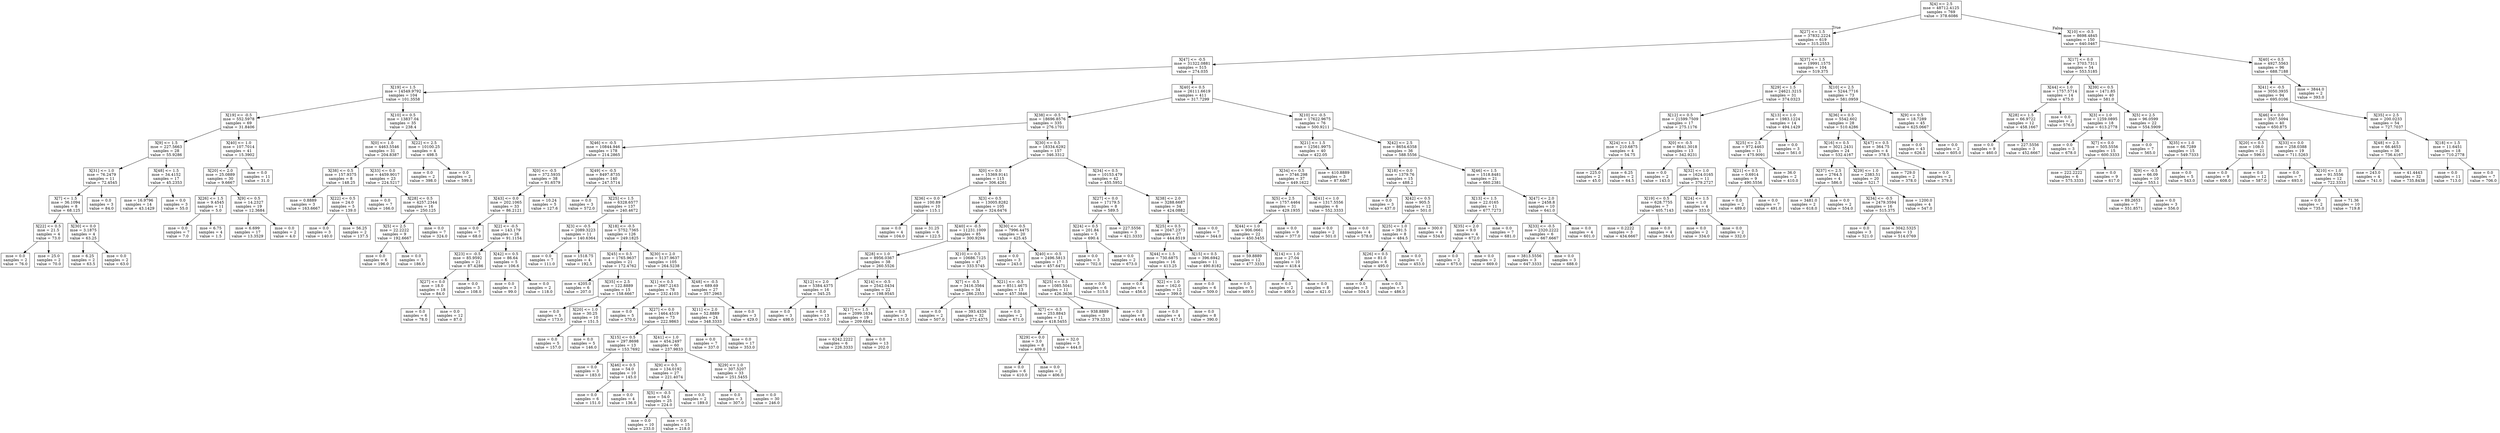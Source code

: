 digraph Tree {
node [shape=box] ;
0 [label="X[4] <= 2.5\nmse = 48712.4125\nsamples = 769\nvalue = 378.6086"] ;
1 [label="X[27] <= 1.5\nmse = 37832.2224\nsamples = 619\nvalue = 315.2553"] ;
0 -> 1 [labeldistance=2.5, labelangle=45, headlabel="True"] ;
2 [label="X[47] <= -0.5\nmse = 31322.0881\nsamples = 515\nvalue = 274.035"] ;
1 -> 2 ;
3 [label="X[19] <= 1.5\nmse = 14549.9792\nsamples = 104\nvalue = 101.3558"] ;
2 -> 3 ;
4 [label="X[19] <= -0.5\nmse = 552.5978\nsamples = 69\nvalue = 31.8406"] ;
3 -> 4 ;
5 [label="X[9] <= 1.5\nmse = 227.5663\nsamples = 28\nvalue = 55.9286"] ;
4 -> 5 ;
6 [label="X[31] <= 1.0\nmse = 76.2479\nsamples = 11\nvalue = 72.4545"] ;
5 -> 6 ;
7 [label="X[7] <= 1.5\nmse = 36.1094\nsamples = 8\nvalue = 68.125"] ;
6 -> 7 ;
8 [label="X[22] <= 0.5\nmse = 21.5\nsamples = 4\nvalue = 73.0"] ;
7 -> 8 ;
9 [label="mse = 0.0\nsamples = 2\nvalue = 76.0"] ;
8 -> 9 ;
10 [label="mse = 25.0\nsamples = 2\nvalue = 70.0"] ;
8 -> 10 ;
11 [label="X[30] <= 0.0\nmse = 3.1875\nsamples = 4\nvalue = 63.25"] ;
7 -> 11 ;
12 [label="mse = 6.25\nsamples = 2\nvalue = 63.5"] ;
11 -> 12 ;
13 [label="mse = 0.0\nsamples = 2\nvalue = 63.0"] ;
11 -> 13 ;
14 [label="mse = 0.0\nsamples = 3\nvalue = 84.0"] ;
6 -> 14 ;
15 [label="X[48] <= 1.5\nmse = 34.4152\nsamples = 17\nvalue = 45.2353"] ;
5 -> 15 ;
16 [label="mse = 16.9796\nsamples = 14\nvalue = 43.1429"] ;
15 -> 16 ;
17 [label="mse = 0.0\nsamples = 3\nvalue = 55.0"] ;
15 -> 17 ;
18 [label="X[40] <= 1.0\nmse = 107.7014\nsamples = 41\nvalue = 15.3902"] ;
4 -> 18 ;
19 [label="X[20] <= 2.0\nmse = 25.0889\nsamples = 30\nvalue = 9.6667"] ;
18 -> 19 ;
20 [label="X[26] <= 1.5\nmse = 9.4545\nsamples = 11\nvalue = 5.0"] ;
19 -> 20 ;
21 [label="mse = 0.0\nsamples = 7\nvalue = 7.0"] ;
20 -> 21 ;
22 [label="mse = 6.75\nsamples = 4\nvalue = 1.5"] ;
20 -> 22 ;
23 [label="X[9] <= 0.5\nmse = 14.2327\nsamples = 19\nvalue = 12.3684"] ;
19 -> 23 ;
24 [label="mse = 6.699\nsamples = 17\nvalue = 13.3529"] ;
23 -> 24 ;
25 [label="mse = 0.0\nsamples = 2\nvalue = 4.0"] ;
23 -> 25 ;
26 [label="mse = 0.0\nsamples = 11\nvalue = 31.0"] ;
18 -> 26 ;
27 [label="X[10] <= 0.5\nmse = 13837.04\nsamples = 35\nvalue = 238.4"] ;
3 -> 27 ;
28 [label="X[0] <= 1.0\nmse = 4463.5546\nsamples = 31\nvalue = 204.8387"] ;
27 -> 28 ;
29 [label="X[38] <= 0.5\nmse = 157.9375\nsamples = 8\nvalue = 148.25"] ;
28 -> 29 ;
30 [label="mse = 0.8889\nsamples = 3\nvalue = 163.6667"] ;
29 -> 30 ;
31 [label="X[22] <= 0.5\nmse = 24.0\nsamples = 5\nvalue = 139.0"] ;
29 -> 31 ;
32 [label="mse = 0.0\nsamples = 3\nvalue = 140.0"] ;
31 -> 32 ;
33 [label="mse = 56.25\nsamples = 2\nvalue = 137.5"] ;
31 -> 33 ;
34 [label="X[33] <= 0.0\nmse = 4459.9017\nsamples = 23\nvalue = 224.5217"] ;
28 -> 34 ;
35 [label="mse = 0.0\nsamples = 7\nvalue = 166.0"] ;
34 -> 35 ;
36 [label="X[28] <= 0.5\nmse = 4257.2344\nsamples = 16\nvalue = 250.125"] ;
34 -> 36 ;
37 [label="X[5] <= 2.5\nmse = 22.2222\nsamples = 9\nvalue = 192.6667"] ;
36 -> 37 ;
38 [label="mse = 0.0\nsamples = 6\nvalue = 196.0"] ;
37 -> 38 ;
39 [label="mse = 0.0\nsamples = 3\nvalue = 186.0"] ;
37 -> 39 ;
40 [label="mse = 0.0\nsamples = 7\nvalue = 324.0"] ;
36 -> 40 ;
41 [label="X[22] <= 2.5\nmse = 10100.25\nsamples = 4\nvalue = 498.5"] ;
27 -> 41 ;
42 [label="mse = 0.0\nsamples = 2\nvalue = 398.0"] ;
41 -> 42 ;
43 [label="mse = 0.0\nsamples = 2\nvalue = 599.0"] ;
41 -> 43 ;
44 [label="X[40] <= 0.5\nmse = 26111.6619\nsamples = 411\nvalue = 317.7299"] ;
2 -> 44 ;
45 [label="X[38] <= -0.5\nmse = 18696.8576\nsamples = 335\nvalue = 276.1701"] ;
44 -> 45 ;
46 [label="X[46] <= -0.5\nmse = 10844.946\nsamples = 178\nvalue = 214.2865"] ;
45 -> 46 ;
47 [label="X[0] <= -0.5\nmse = 372.5935\nsamples = 38\nvalue = 91.6579"] ;
46 -> 47 ;
48 [label="X[43] <= 0.0\nmse = 202.1065\nsamples = 33\nvalue = 86.2121"] ;
47 -> 48 ;
49 [label="mse = 0.0\nsamples = 7\nvalue = 68.0"] ;
48 -> 49 ;
50 [label="X[2] <= -0.5\nmse = 143.179\nsamples = 26\nvalue = 91.1154"] ;
48 -> 50 ;
51 [label="X[23] <= -0.5\nmse = 85.9592\nsamples = 21\nvalue = 87.4286"] ;
50 -> 51 ;
52 [label="X[27] <= 0.0\nmse = 18.0\nsamples = 18\nvalue = 84.0"] ;
51 -> 52 ;
53 [label="mse = 0.0\nsamples = 6\nvalue = 78.0"] ;
52 -> 53 ;
54 [label="mse = 0.0\nsamples = 12\nvalue = 87.0"] ;
52 -> 54 ;
55 [label="mse = 0.0\nsamples = 3\nvalue = 108.0"] ;
51 -> 55 ;
56 [label="X[42] <= 0.5\nmse = 86.64\nsamples = 5\nvalue = 106.6"] ;
50 -> 56 ;
57 [label="mse = 0.0\nsamples = 3\nvalue = 99.0"] ;
56 -> 57 ;
58 [label="mse = 0.0\nsamples = 2\nvalue = 118.0"] ;
56 -> 58 ;
59 [label="mse = 10.24\nsamples = 5\nvalue = 127.6"] ;
47 -> 59 ;
60 [label="X[49] <= -0.5\nmse = 8497.8735\nsamples = 140\nvalue = 247.5714"] ;
46 -> 60 ;
61 [label="mse = 0.0\nsamples = 3\nvalue = 572.0"] ;
60 -> 61 ;
62 [label="X[25] <= 1.5\nmse = 6328.6577\nsamples = 137\nvalue = 240.4672"] ;
60 -> 62 ;
63 [label="X[3] <= -0.5\nmse = 2089.3223\nsamples = 11\nvalue = 140.6364"] ;
62 -> 63 ;
64 [label="mse = 0.0\nsamples = 7\nvalue = 111.0"] ;
63 -> 64 ;
65 [label="mse = 1518.75\nsamples = 4\nvalue = 192.5"] ;
63 -> 65 ;
66 [label="X[18] <= -0.5\nmse = 5752.7365\nsamples = 126\nvalue = 249.1825"] ;
62 -> 66 ;
67 [label="X[45] <= 0.5\nmse = 1765.9637\nsamples = 21\nvalue = 172.4762"] ;
66 -> 67 ;
68 [label="mse = 4205.0\nsamples = 6\nvalue = 207.0"] ;
67 -> 68 ;
69 [label="X[35] <= 2.5\nmse = 122.8889\nsamples = 15\nvalue = 158.6667"] ;
67 -> 69 ;
70 [label="mse = 0.0\nsamples = 5\nvalue = 173.0"] ;
69 -> 70 ;
71 [label="X[20] <= 1.0\nmse = 30.25\nsamples = 10\nvalue = 151.5"] ;
69 -> 71 ;
72 [label="mse = 0.0\nsamples = 5\nvalue = 157.0"] ;
71 -> 72 ;
73 [label="mse = 0.0\nsamples = 5\nvalue = 146.0"] ;
71 -> 73 ;
74 [label="X[30] <= 2.0\nmse = 5137.9637\nsamples = 105\nvalue = 264.5238"] ;
66 -> 74 ;
75 [label="X[1] <= 0.5\nmse = 2667.2163\nsamples = 78\nvalue = 232.4103"] ;
74 -> 75 ;
76 [label="mse = 0.0\nsamples = 5\nvalue = 370.0"] ;
75 -> 76 ;
77 [label="X[27] <= 0.0\nmse = 1464.4519\nsamples = 73\nvalue = 222.9863"] ;
75 -> 77 ;
78 [label="X[15] <= 0.5\nmse = 297.8698\nsamples = 13\nvalue = 153.7692"] ;
77 -> 78 ;
79 [label="mse = 0.0\nsamples = 3\nvalue = 183.0"] ;
78 -> 79 ;
80 [label="X[46] <= 0.5\nmse = 54.0\nsamples = 10\nvalue = 145.0"] ;
78 -> 80 ;
81 [label="mse = 0.0\nsamples = 6\nvalue = 151.0"] ;
80 -> 81 ;
82 [label="mse = 0.0\nsamples = 4\nvalue = 136.0"] ;
80 -> 82 ;
83 [label="X[41] <= 1.0\nmse = 454.2497\nsamples = 60\nvalue = 237.9833"] ;
77 -> 83 ;
84 [label="X[9] <= 0.5\nmse = 134.0192\nsamples = 27\nvalue = 221.4074"] ;
83 -> 84 ;
85 [label="X[5] <= -0.5\nmse = 54.0\nsamples = 25\nvalue = 224.0"] ;
84 -> 85 ;
86 [label="mse = 0.0\nsamples = 10\nvalue = 233.0"] ;
85 -> 86 ;
87 [label="mse = 0.0\nsamples = 15\nvalue = 218.0"] ;
85 -> 87 ;
88 [label="mse = 0.0\nsamples = 2\nvalue = 189.0"] ;
84 -> 88 ;
89 [label="X[29] <= 1.0\nmse = 307.5207\nsamples = 33\nvalue = 251.5455"] ;
83 -> 89 ;
90 [label="mse = 0.0\nsamples = 3\nvalue = 307.0"] ;
89 -> 90 ;
91 [label="mse = 0.0\nsamples = 30\nvalue = 246.0"] ;
89 -> 91 ;
92 [label="X[48] <= -0.5\nmse = 689.69\nsamples = 27\nvalue = 357.2963"] ;
74 -> 92 ;
93 [label="X[11] <= 2.0\nmse = 52.8889\nsamples = 24\nvalue = 348.3333"] ;
92 -> 93 ;
94 [label="mse = 0.0\nsamples = 7\nvalue = 337.0"] ;
93 -> 94 ;
95 [label="mse = 0.0\nsamples = 17\nvalue = 353.0"] ;
93 -> 95 ;
96 [label="mse = 0.0\nsamples = 3\nvalue = 429.0"] ;
92 -> 96 ;
97 [label="X[30] <= 0.5\nmse = 18334.6292\nsamples = 157\nvalue = 346.3312"] ;
45 -> 97 ;
98 [label="X[0] <= 0.0\nmse = 15369.9141\nsamples = 115\nvalue = 306.4261"] ;
97 -> 98 ;
99 [label="X[36] <= 0.0\nmse = 100.89\nsamples = 10\nvalue = 115.1"] ;
98 -> 99 ;
100 [label="mse = 0.0\nsamples = 4\nvalue = 104.0"] ;
99 -> 100 ;
101 [label="mse = 31.25\nsamples = 6\nvalue = 122.5"] ;
99 -> 101 ;
102 [label="X[3] <= 0.5\nmse = 13005.8282\nsamples = 105\nvalue = 324.6476"] ;
98 -> 102 ;
103 [label="X[40] <= -0.5\nmse = 11231.1009\nsamples = 85\nvalue = 300.9294"] ;
102 -> 103 ;
104 [label="X[28] <= 1.0\nmse = 8956.0367\nsamples = 38\nvalue = 260.5526"] ;
103 -> 104 ;
105 [label="X[12] <= 2.0\nmse = 5384.4375\nsamples = 16\nvalue = 345.25"] ;
104 -> 105 ;
106 [label="mse = 0.0\nsamples = 3\nvalue = 498.0"] ;
105 -> 106 ;
107 [label="mse = 0.0\nsamples = 13\nvalue = 310.0"] ;
105 -> 107 ;
108 [label="X[14] <= -0.5\nmse = 2542.0434\nsamples = 22\nvalue = 198.9545"] ;
104 -> 108 ;
109 [label="X[17] <= 1.5\nmse = 2099.1634\nsamples = 19\nvalue = 209.6842"] ;
108 -> 109 ;
110 [label="mse = 6242.2222\nsamples = 6\nvalue = 226.3333"] ;
109 -> 110 ;
111 [label="mse = 0.0\nsamples = 13\nvalue = 202.0"] ;
109 -> 111 ;
112 [label="mse = 0.0\nsamples = 3\nvalue = 131.0"] ;
108 -> 112 ;
113 [label="X[10] <= 0.5\nmse = 10686.7125\nsamples = 47\nvalue = 333.5745"] ;
103 -> 113 ;
114 [label="X[7] <= -0.5\nmse = 3416.3564\nsamples = 34\nvalue = 286.2353"] ;
113 -> 114 ;
115 [label="mse = 0.0\nsamples = 2\nvalue = 507.0"] ;
114 -> 115 ;
116 [label="mse = 393.4336\nsamples = 32\nvalue = 272.4375"] ;
114 -> 116 ;
117 [label="X[21] <= -0.5\nmse = 8511.4675\nsamples = 13\nvalue = 457.3846"] ;
113 -> 117 ;
118 [label="mse = 0.0\nsamples = 2\nvalue = 671.0"] ;
117 -> 118 ;
119 [label="X[7] <= -0.5\nmse = 253.8843\nsamples = 11\nvalue = 418.5455"] ;
117 -> 119 ;
120 [label="X[29] <= 0.0\nmse = 3.0\nsamples = 8\nvalue = 409.0"] ;
119 -> 120 ;
121 [label="mse = 0.0\nsamples = 6\nvalue = 410.0"] ;
120 -> 121 ;
122 [label="mse = 0.0\nsamples = 2\nvalue = 406.0"] ;
120 -> 122 ;
123 [label="mse = 32.0\nsamples = 3\nvalue = 444.0"] ;
119 -> 123 ;
124 [label="X[30] <= -0.5\nmse = 7996.4475\nsamples = 20\nvalue = 425.45"] ;
102 -> 124 ;
125 [label="mse = 0.0\nsamples = 3\nvalue = 243.0"] ;
124 -> 125 ;
126 [label="X[40] <= -0.5\nmse = 2496.5813\nsamples = 17\nvalue = 457.6471"] ;
124 -> 126 ;
127 [label="X[25] <= 0.5\nmse = 1085.5041\nsamples = 11\nvalue = 426.3636"] ;
126 -> 127 ;
128 [label="mse = 938.8889\nsamples = 3\nvalue = 379.3333"] ;
127 -> 128 ;
129 [label="mse = 0.0\nsamples = 8\nvalue = 444.0"] ;
127 -> 129 ;
130 [label="mse = 0.0\nsamples = 6\nvalue = 515.0"] ;
126 -> 130 ;
131 [label="X[34] <= 0.5\nmse = 10153.479\nsamples = 42\nvalue = 455.5952"] ;
97 -> 131 ;
132 [label="X[27] <= 0.0\nmse = 17179.5\nsamples = 8\nvalue = 589.5"] ;
131 -> 132 ;
133 [label="X[24] <= 0.5\nmse = 201.84\nsamples = 5\nvalue = 690.4"] ;
132 -> 133 ;
134 [label="mse = 0.0\nsamples = 3\nvalue = 702.0"] ;
133 -> 134 ;
135 [label="mse = 0.0\nsamples = 2\nvalue = 673.0"] ;
133 -> 135 ;
136 [label="mse = 227.5556\nsamples = 3\nvalue = 421.3333"] ;
132 -> 136 ;
137 [label="X[38] <= 2.0\nmse = 3288.6687\nsamples = 34\nvalue = 424.0882"] ;
131 -> 137 ;
138 [label="X[25] <= 0.5\nmse = 2047.2373\nsamples = 27\nvalue = 444.8519"] ;
137 -> 138 ;
139 [label="X[44] <= 1.5\nmse = 730.6875\nsamples = 16\nvalue = 413.25"] ;
138 -> 139 ;
140 [label="mse = 0.0\nsamples = 4\nvalue = 456.0"] ;
139 -> 140 ;
141 [label="X[2] <= 1.0\nmse = 162.0\nsamples = 12\nvalue = 399.0"] ;
139 -> 141 ;
142 [label="mse = 0.0\nsamples = 4\nvalue = 417.0"] ;
141 -> 142 ;
143 [label="mse = 0.0\nsamples = 8\nvalue = 390.0"] ;
141 -> 143 ;
144 [label="X[15] <= 0.5\nmse = 396.6942\nsamples = 11\nvalue = 490.8182"] ;
138 -> 144 ;
145 [label="mse = 0.0\nsamples = 6\nvalue = 509.0"] ;
144 -> 145 ;
146 [label="mse = 0.0\nsamples = 5\nvalue = 469.0"] ;
144 -> 146 ;
147 [label="mse = 0.0\nsamples = 7\nvalue = 344.0"] ;
137 -> 147 ;
148 [label="X[10] <= -0.5\nmse = 17622.9675\nsamples = 76\nvalue = 500.9211"] ;
44 -> 148 ;
149 [label="X[21] <= 1.5\nmse = 12561.9975\nsamples = 40\nvalue = 422.05"] ;
148 -> 149 ;
150 [label="X[34] <= 0.5\nmse = 3746.298\nsamples = 37\nvalue = 449.1622"] ;
149 -> 150 ;
151 [label="X[5] <= 2.5\nmse = 1757.4464\nsamples = 31\nvalue = 429.1935"] ;
150 -> 151 ;
152 [label="X[44] <= 1.0\nmse = 906.0661\nsamples = 22\nvalue = 450.5455"] ;
151 -> 152 ;
153 [label="mse = 59.8889\nsamples = 12\nvalue = 477.3333"] ;
152 -> 153 ;
154 [label="X[14] <= 1.0\nmse = 27.04\nsamples = 10\nvalue = 418.4"] ;
152 -> 154 ;
155 [label="mse = 0.0\nsamples = 2\nvalue = 408.0"] ;
154 -> 155 ;
156 [label="mse = 0.0\nsamples = 8\nvalue = 421.0"] ;
154 -> 156 ;
157 [label="mse = 0.0\nsamples = 9\nvalue = 377.0"] ;
151 -> 157 ;
158 [label="X[41] <= 1.0\nmse = 1317.5556\nsamples = 6\nvalue = 552.3333"] ;
150 -> 158 ;
159 [label="mse = 0.0\nsamples = 2\nvalue = 501.0"] ;
158 -> 159 ;
160 [label="mse = 0.0\nsamples = 4\nvalue = 578.0"] ;
158 -> 160 ;
161 [label="mse = 410.8889\nsamples = 3\nvalue = 87.6667"] ;
149 -> 161 ;
162 [label="X[42] <= 2.5\nmse = 8654.6358\nsamples = 36\nvalue = 588.5556"] ;
148 -> 162 ;
163 [label="X[18] <= 0.0\nmse = 1379.76\nsamples = 15\nvalue = 488.2"] ;
162 -> 163 ;
164 [label="mse = 0.0\nsamples = 3\nvalue = 437.0"] ;
163 -> 164 ;
165 [label="X[42] <= 0.5\nmse = 905.5\nsamples = 12\nvalue = 501.0"] ;
163 -> 165 ;
166 [label="X[25] <= 1.0\nmse = 391.5\nsamples = 8\nvalue = 484.5"] ;
165 -> 166 ;
167 [label="X[26] <= 0.5\nmse = 81.0\nsamples = 6\nvalue = 495.0"] ;
166 -> 167 ;
168 [label="mse = 0.0\nsamples = 3\nvalue = 504.0"] ;
167 -> 168 ;
169 [label="mse = 0.0\nsamples = 3\nvalue = 486.0"] ;
167 -> 169 ;
170 [label="mse = 0.0\nsamples = 2\nvalue = 453.0"] ;
166 -> 170 ;
171 [label="mse = 300.0\nsamples = 4\nvalue = 534.0"] ;
165 -> 171 ;
172 [label="X[46] <= 1.5\nmse = 1518.8481\nsamples = 21\nvalue = 660.2381"] ;
162 -> 172 ;
173 [label="X[13] <= 1.5\nmse = 22.0165\nsamples = 11\nvalue = 677.7273"] ;
172 -> 173 ;
174 [label="X[35] <= 2.0\nmse = 9.0\nsamples = 4\nvalue = 672.0"] ;
173 -> 174 ;
175 [label="mse = 0.0\nsamples = 2\nvalue = 675.0"] ;
174 -> 175 ;
176 [label="mse = 0.0\nsamples = 2\nvalue = 669.0"] ;
174 -> 176 ;
177 [label="mse = 0.0\nsamples = 7\nvalue = 681.0"] ;
173 -> 177 ;
178 [label="X[47] <= 2.0\nmse = 2458.8\nsamples = 10\nvalue = 641.0"] ;
172 -> 178 ;
179 [label="X[33] <= -0.5\nmse = 2320.2222\nsamples = 6\nvalue = 667.6667"] ;
178 -> 179 ;
180 [label="mse = 3813.5556\nsamples = 3\nvalue = 647.3333"] ;
179 -> 180 ;
181 [label="mse = 0.0\nsamples = 3\nvalue = 688.0"] ;
179 -> 181 ;
182 [label="mse = 0.0\nsamples = 4\nvalue = 601.0"] ;
178 -> 182 ;
183 [label="X[37] <= 1.5\nmse = 19991.1575\nsamples = 104\nvalue = 519.375"] ;
1 -> 183 ;
184 [label="X[29] <= 1.5\nmse = 24621.3215\nsamples = 31\nvalue = 374.0323"] ;
183 -> 184 ;
185 [label="X[12] <= 0.5\nmse = 21599.7509\nsamples = 17\nvalue = 275.1176"] ;
184 -> 185 ;
186 [label="X[24] <= 1.5\nmse = 210.6875\nsamples = 4\nvalue = 54.75"] ;
185 -> 186 ;
187 [label="mse = 225.0\nsamples = 2\nvalue = 45.0"] ;
186 -> 187 ;
188 [label="mse = 6.25\nsamples = 2\nvalue = 64.5"] ;
186 -> 188 ;
189 [label="X[0] <= -0.5\nmse = 8641.3018\nsamples = 13\nvalue = 342.9231"] ;
185 -> 189 ;
190 [label="mse = 0.0\nsamples = 2\nvalue = 143.0"] ;
189 -> 190 ;
191 [label="X[32] <= 1.0\nmse = 1624.0165\nsamples = 11\nvalue = 379.2727"] ;
189 -> 191 ;
192 [label="X[19] <= 0.5\nmse = 628.7755\nsamples = 7\nvalue = 405.7143"] ;
191 -> 192 ;
193 [label="mse = 0.2222\nsamples = 3\nvalue = 434.6667"] ;
192 -> 193 ;
194 [label="mse = 0.0\nsamples = 4\nvalue = 384.0"] ;
192 -> 194 ;
195 [label="X[24] <= 1.5\nmse = 1.0\nsamples = 4\nvalue = 333.0"] ;
191 -> 195 ;
196 [label="mse = 0.0\nsamples = 2\nvalue = 334.0"] ;
195 -> 196 ;
197 [label="mse = 0.0\nsamples = 2\nvalue = 332.0"] ;
195 -> 197 ;
198 [label="X[13] <= 1.0\nmse = 1983.1224\nsamples = 14\nvalue = 494.1429"] ;
184 -> 198 ;
199 [label="X[25] <= 2.5\nmse = 972.4463\nsamples = 11\nvalue = 475.9091"] ;
198 -> 199 ;
200 [label="X[21] <= 0.5\nmse = 0.6914\nsamples = 9\nvalue = 490.5556"] ;
199 -> 200 ;
201 [label="mse = 0.0\nsamples = 2\nvalue = 489.0"] ;
200 -> 201 ;
202 [label="mse = 0.0\nsamples = 7\nvalue = 491.0"] ;
200 -> 202 ;
203 [label="mse = 36.0\nsamples = 2\nvalue = 410.0"] ;
199 -> 203 ;
204 [label="mse = 0.0\nsamples = 3\nvalue = 561.0"] ;
198 -> 204 ;
205 [label="X[10] <= 2.5\nmse = 5244.7716\nsamples = 73\nvalue = 581.0959"] ;
183 -> 205 ;
206 [label="X[36] <= 0.5\nmse = 5542.602\nsamples = 28\nvalue = 510.4286"] ;
205 -> 206 ;
207 [label="X[16] <= 0.5\nmse = 3021.2431\nsamples = 24\nvalue = 532.4167"] ;
206 -> 207 ;
208 [label="X[37] <= 2.5\nmse = 2764.5\nsamples = 4\nvalue = 586.0"] ;
207 -> 208 ;
209 [label="mse = 3481.0\nsamples = 2\nvalue = 618.0"] ;
208 -> 209 ;
210 [label="mse = 0.0\nsamples = 2\nvalue = 554.0"] ;
208 -> 210 ;
211 [label="X[29] <= 1.0\nmse = 2383.51\nsamples = 20\nvalue = 521.7"] ;
207 -> 211 ;
212 [label="X[34] <= -0.5\nmse = 2479.3594\nsamples = 16\nvalue = 515.375"] ;
211 -> 212 ;
213 [label="mse = 0.0\nsamples = 3\nvalue = 521.0"] ;
212 -> 213 ;
214 [label="mse = 3042.5325\nsamples = 13\nvalue = 514.0769"] ;
212 -> 214 ;
215 [label="mse = 1200.0\nsamples = 4\nvalue = 547.0"] ;
211 -> 215 ;
216 [label="X[47] <= 0.5\nmse = 364.75\nsamples = 4\nvalue = 378.5"] ;
206 -> 216 ;
217 [label="mse = 729.0\nsamples = 2\nvalue = 378.0"] ;
216 -> 217 ;
218 [label="mse = 0.0\nsamples = 2\nvalue = 379.0"] ;
216 -> 218 ;
219 [label="X[9] <= 0.5\nmse = 18.7289\nsamples = 45\nvalue = 625.0667"] ;
205 -> 219 ;
220 [label="mse = 0.0\nsamples = 43\nvalue = 626.0"] ;
219 -> 220 ;
221 [label="mse = 0.0\nsamples = 2\nvalue = 605.0"] ;
219 -> 221 ;
222 [label="X[10] <= -0.5\nmse = 8698.4845\nsamples = 150\nvalue = 640.0467"] ;
0 -> 222 [labeldistance=2.5, labelangle=-45, headlabel="False"] ;
223 [label="X[17] <= 0.0\nmse = 3703.7311\nsamples = 54\nvalue = 553.5185"] ;
222 -> 223 ;
224 [label="X[44] <= 1.0\nmse = 1757.5714\nsamples = 14\nvalue = 475.0"] ;
223 -> 224 ;
225 [label="X[28] <= 1.5\nmse = 66.9722\nsamples = 12\nvalue = 458.1667"] ;
224 -> 225 ;
226 [label="mse = 0.0\nsamples = 9\nvalue = 460.0"] ;
225 -> 226 ;
227 [label="mse = 227.5556\nsamples = 3\nvalue = 452.6667"] ;
225 -> 227 ;
228 [label="mse = 0.0\nsamples = 2\nvalue = 576.0"] ;
224 -> 228 ;
229 [label="X[39] <= 0.5\nmse = 1471.85\nsamples = 40\nvalue = 581.0"] ;
223 -> 229 ;
230 [label="X[3] <= 1.0\nmse = 1259.0895\nsamples = 18\nvalue = 613.2778"] ;
229 -> 230 ;
231 [label="mse = 0.0\nsamples = 3\nvalue = 678.0"] ;
230 -> 231 ;
232 [label="X[7] <= 0.0\nmse = 505.5556\nsamples = 15\nvalue = 600.3333"] ;
230 -> 232 ;
233 [label="mse = 222.2222\nsamples = 6\nvalue = 575.3333"] ;
232 -> 233 ;
234 [label="mse = 0.0\nsamples = 9\nvalue = 617.0"] ;
232 -> 234 ;
235 [label="X[5] <= 2.5\nmse = 96.0599\nsamples = 22\nvalue = 554.5909"] ;
229 -> 235 ;
236 [label="mse = 0.0\nsamples = 7\nvalue = 565.0"] ;
235 -> 236 ;
237 [label="X[35] <= 1.0\nmse = 66.7289\nsamples = 15\nvalue = 549.7333"] ;
235 -> 237 ;
238 [label="X[9] <= -0.5\nmse = 66.09\nsamples = 10\nvalue = 553.1"] ;
237 -> 238 ;
239 [label="mse = 89.2653\nsamples = 7\nvalue = 551.8571"] ;
238 -> 239 ;
240 [label="mse = 0.0\nsamples = 3\nvalue = 556.0"] ;
238 -> 240 ;
241 [label="mse = 0.0\nsamples = 5\nvalue = 543.0"] ;
237 -> 241 ;
242 [label="X[40] <= 0.5\nmse = 4927.5563\nsamples = 96\nvalue = 688.7188"] ;
222 -> 242 ;
243 [label="X[41] <= -0.5\nmse = 3050.3935\nsamples = 94\nvalue = 695.0106"] ;
242 -> 243 ;
244 [label="X[46] <= 0.0\nmse = 3507.5094\nsamples = 40\nvalue = 650.875"] ;
243 -> 244 ;
245 [label="X[20] <= 0.5\nmse = 108.0\nsamples = 21\nvalue = 596.0"] ;
244 -> 245 ;
246 [label="mse = 0.0\nsamples = 9\nvalue = 608.0"] ;
245 -> 246 ;
247 [label="mse = 0.0\nsamples = 12\nvalue = 587.0"] ;
245 -> 247 ;
248 [label="X[33] <= 0.0\nmse = 258.0388\nsamples = 19\nvalue = 711.5263"] ;
244 -> 248 ;
249 [label="mse = 0.0\nsamples = 7\nvalue = 693.0"] ;
248 -> 249 ;
250 [label="X[10] <= 1.0\nmse = 91.5556\nsamples = 12\nvalue = 722.3333"] ;
248 -> 250 ;
251 [label="mse = 0.0\nsamples = 2\nvalue = 735.0"] ;
250 -> 251 ;
252 [label="mse = 71.36\nsamples = 10\nvalue = 719.8"] ;
250 -> 252 ;
253 [label="X[35] <= 2.5\nmse = 200.0233\nsamples = 54\nvalue = 727.7037"] ;
243 -> 253 ;
254 [label="X[48] <= 2.5\nmse = 66.4653\nsamples = 36\nvalue = 736.4167"] ;
253 -> 254 ;
255 [label="mse = 243.0\nsamples = 4\nvalue = 741.0"] ;
254 -> 255 ;
256 [label="mse = 41.4443\nsamples = 32\nvalue = 735.8438"] ;
254 -> 256 ;
257 [label="X[18] <= 1.5\nmse = 11.6451\nsamples = 18\nvalue = 710.2778"] ;
253 -> 257 ;
258 [label="mse = 0.0\nsamples = 11\nvalue = 713.0"] ;
257 -> 258 ;
259 [label="mse = 0.0\nsamples = 7\nvalue = 706.0"] ;
257 -> 259 ;
260 [label="mse = 3844.0\nsamples = 2\nvalue = 393.0"] ;
242 -> 260 ;
}